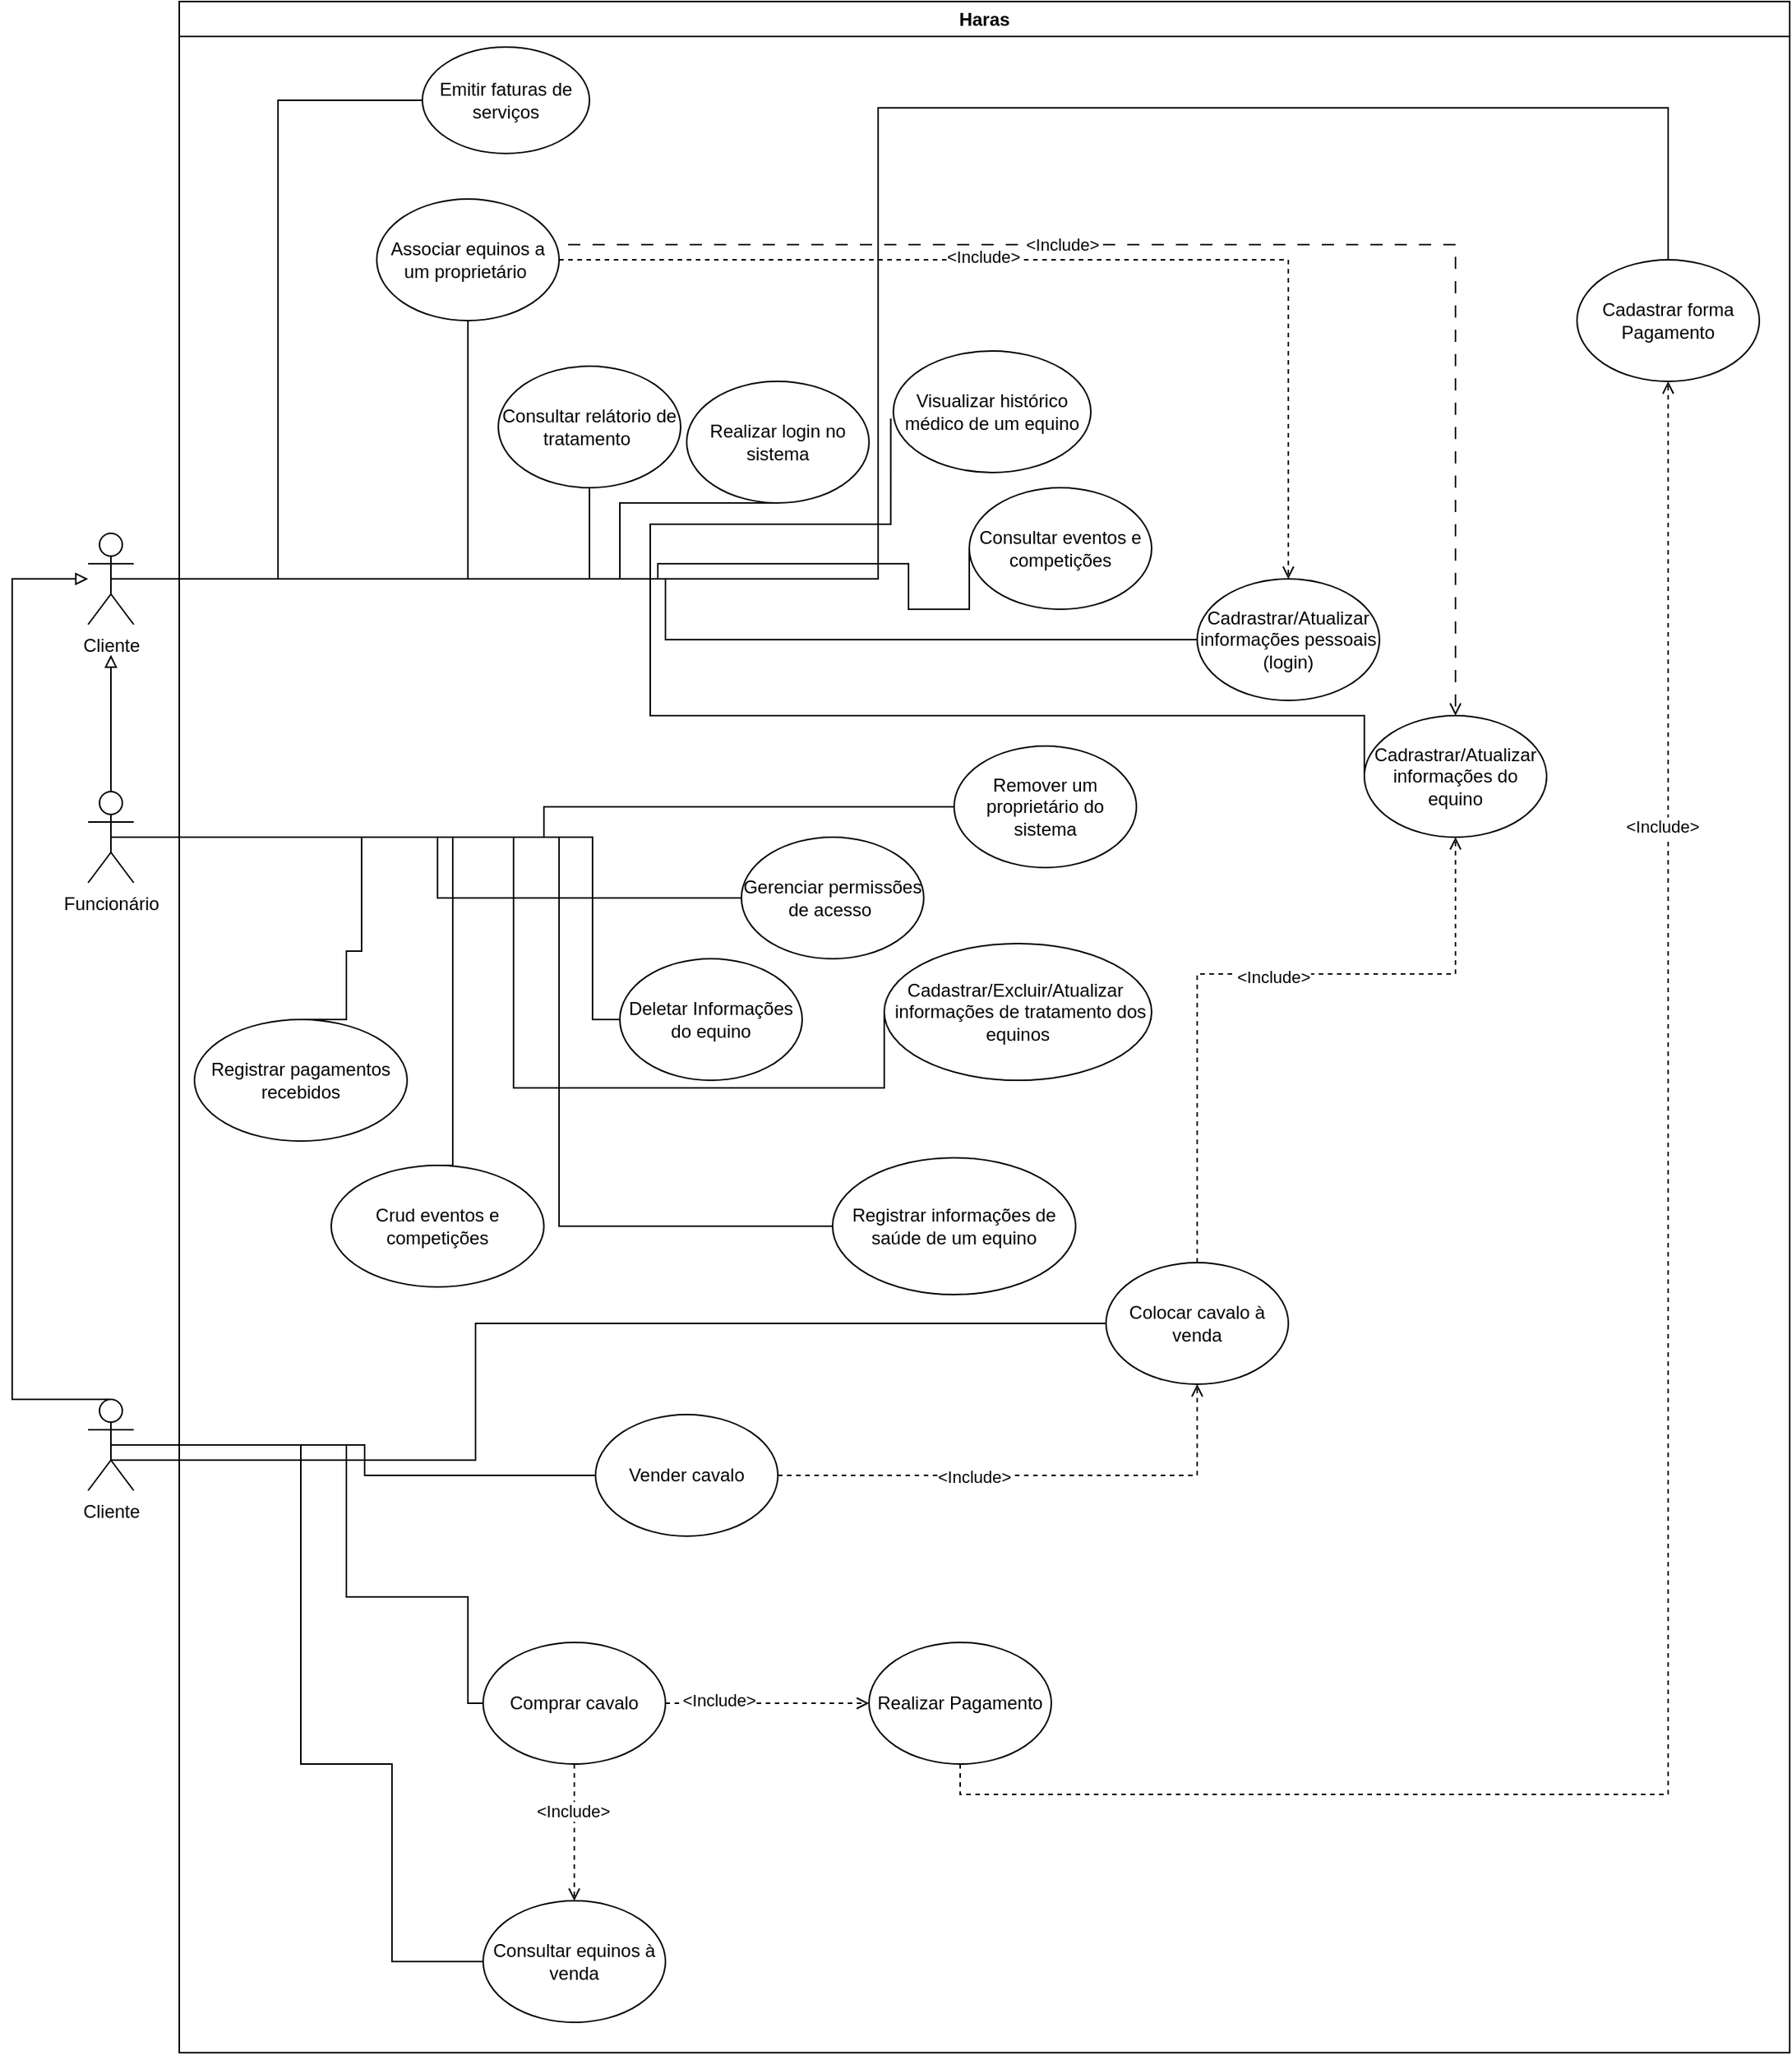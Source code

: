 <mxfile version="21.6.5" type="device">
  <diagram name="Página-1" id="lpC4gEtnnSHsXfrELIil">
    <mxGraphModel dx="2208" dy="3157" grid="1" gridSize="10" guides="1" tooltips="1" connect="1" arrows="1" fold="1" page="1" pageScale="1" pageWidth="827" pageHeight="1169" math="0" shadow="0">
      <root>
        <mxCell id="0" />
        <mxCell id="1" parent="0" />
        <mxCell id="z0lUYB_K5kEDdbMzrpZi-1" value="Cadrastrar/Atualizar&lt;br&gt;informações do equino" style="ellipse;whiteSpace=wrap;html=1;" parent="1" vertex="1">
          <mxGeometry x="860" y="-920" width="120" height="80" as="geometry" />
        </mxCell>
        <mxCell id="z0lUYB_K5kEDdbMzrpZi-4" style="edgeStyle=orthogonalEdgeStyle;rounded=0;orthogonalLoop=1;jettySize=auto;html=1;entryX=0;entryY=0.5;entryDx=0;entryDy=0;endArrow=none;endFill=0;" parent="1" source="z0lUYB_K5kEDdbMzrpZi-2" target="z0lUYB_K5kEDdbMzrpZi-1" edge="1">
          <mxGeometry relative="1" as="geometry">
            <Array as="points">
              <mxPoint x="390" y="-1010" />
              <mxPoint x="390" y="-920" />
              <mxPoint x="860" y="-920" />
            </Array>
          </mxGeometry>
        </mxCell>
        <mxCell id="z0lUYB_K5kEDdbMzrpZi-25" style="edgeStyle=orthogonalEdgeStyle;rounded=0;orthogonalLoop=1;jettySize=auto;html=1;exitX=0.5;exitY=0.5;exitDx=0;exitDy=0;exitPerimeter=0;entryX=0;entryY=0.5;entryDx=0;entryDy=0;endArrow=none;endFill=0;" parent="1" source="z0lUYB_K5kEDdbMzrpZi-2" target="z0lUYB_K5kEDdbMzrpZi-24" edge="1">
          <mxGeometry relative="1" as="geometry" />
        </mxCell>
        <mxCell id="z0lUYB_K5kEDdbMzrpZi-27" style="edgeStyle=orthogonalEdgeStyle;rounded=0;orthogonalLoop=1;jettySize=auto;html=1;exitX=0.5;exitY=0.5;exitDx=0;exitDy=0;exitPerimeter=0;endArrow=none;endFill=0;" parent="1" source="z0lUYB_K5kEDdbMzrpZi-2" target="z0lUYB_K5kEDdbMzrpZi-26" edge="1">
          <mxGeometry relative="1" as="geometry" />
        </mxCell>
        <mxCell id="z0lUYB_K5kEDdbMzrpZi-33" style="edgeStyle=orthogonalEdgeStyle;rounded=0;orthogonalLoop=1;jettySize=auto;html=1;exitX=0.5;exitY=0.5;exitDx=0;exitDy=0;exitPerimeter=0;endArrow=none;endFill=0;" parent="1" source="z0lUYB_K5kEDdbMzrpZi-2" target="z0lUYB_K5kEDdbMzrpZi-32" edge="1">
          <mxGeometry relative="1" as="geometry">
            <Array as="points">
              <mxPoint x="370" y="-1010" />
              <mxPoint x="370" y="-1060" />
            </Array>
          </mxGeometry>
        </mxCell>
        <mxCell id="z0lUYB_K5kEDdbMzrpZi-62" style="edgeStyle=orthogonalEdgeStyle;rounded=0;orthogonalLoop=1;jettySize=auto;html=1;exitX=0.5;exitY=0.5;exitDx=0;exitDy=0;exitPerimeter=0;entryX=-0.013;entryY=0.554;entryDx=0;entryDy=0;entryPerimeter=0;endArrow=none;endFill=0;" parent="1" source="z0lUYB_K5kEDdbMzrpZi-2" target="z0lUYB_K5kEDdbMzrpZi-61" edge="1">
          <mxGeometry relative="1" as="geometry">
            <Array as="points">
              <mxPoint x="390" y="-1010" />
              <mxPoint x="390" y="-1046" />
            </Array>
          </mxGeometry>
        </mxCell>
        <mxCell id="z0lUYB_K5kEDdbMzrpZi-66" style="edgeStyle=orthogonalEdgeStyle;rounded=0;orthogonalLoop=1;jettySize=auto;html=1;exitX=0.5;exitY=0.5;exitDx=0;exitDy=0;exitPerimeter=0;entryX=0;entryY=0.5;entryDx=0;entryDy=0;endArrow=none;endFill=0;" parent="1" source="z0lUYB_K5kEDdbMzrpZi-2" target="z0lUYB_K5kEDdbMzrpZi-65" edge="1">
          <mxGeometry relative="1" as="geometry">
            <Array as="points">
              <mxPoint x="395" y="-1010" />
              <mxPoint x="395" y="-1020" />
              <mxPoint x="560" y="-1020" />
              <mxPoint x="560" y="-990" />
              <mxPoint x="600" y="-990" />
            </Array>
          </mxGeometry>
        </mxCell>
        <mxCell id="z0lUYB_K5kEDdbMzrpZi-68" style="edgeStyle=orthogonalEdgeStyle;rounded=0;orthogonalLoop=1;jettySize=auto;html=1;exitX=0.5;exitY=0.5;exitDx=0;exitDy=0;exitPerimeter=0;entryX=0.5;entryY=1;entryDx=0;entryDy=0;endArrow=none;endFill=0;" parent="1" source="z0lUYB_K5kEDdbMzrpZi-2" target="z0lUYB_K5kEDdbMzrpZi-67" edge="1">
          <mxGeometry relative="1" as="geometry" />
        </mxCell>
        <mxCell id="z0lUYB_K5kEDdbMzrpZi-78" style="edgeStyle=orthogonalEdgeStyle;rounded=0;orthogonalLoop=1;jettySize=auto;html=1;exitX=0.5;exitY=0.5;exitDx=0;exitDy=0;exitPerimeter=0;entryX=0.5;entryY=0;entryDx=0;entryDy=0;endArrow=none;endFill=0;" parent="1" source="z0lUYB_K5kEDdbMzrpZi-2" target="z0lUYB_K5kEDdbMzrpZi-54" edge="1">
          <mxGeometry relative="1" as="geometry">
            <Array as="points">
              <mxPoint x="540" y="-1010" />
              <mxPoint x="540" y="-1320" />
              <mxPoint x="1060" y="-1320" />
            </Array>
          </mxGeometry>
        </mxCell>
        <mxCell id="z0lUYB_K5kEDdbMzrpZi-79" style="edgeStyle=orthogonalEdgeStyle;rounded=0;orthogonalLoop=1;jettySize=auto;html=1;exitX=0.5;exitY=0.5;exitDx=0;exitDy=0;exitPerimeter=0;endArrow=none;endFill=0;entryX=0;entryY=0.5;entryDx=0;entryDy=0;" parent="1" source="z0lUYB_K5kEDdbMzrpZi-2" target="z0lUYB_K5kEDdbMzrpZi-80" edge="1">
          <mxGeometry relative="1" as="geometry">
            <mxPoint x="190" y="-1310" as="targetPoint" />
          </mxGeometry>
        </mxCell>
        <mxCell id="z0lUYB_K5kEDdbMzrpZi-2" value="Cliente&lt;br&gt;" style="shape=umlActor;verticalLabelPosition=bottom;verticalAlign=top;html=1;outlineConnect=0;" parent="1" vertex="1">
          <mxGeometry x="20" y="-1040" width="30" height="60" as="geometry" />
        </mxCell>
        <mxCell id="z0lUYB_K5kEDdbMzrpZi-12" style="edgeStyle=orthogonalEdgeStyle;rounded=0;orthogonalLoop=1;jettySize=auto;html=1;exitX=0.5;exitY=0.5;exitDx=0;exitDy=0;exitPerimeter=0;entryX=0;entryY=0.5;entryDx=0;entryDy=0;endArrow=none;endFill=0;" parent="1" source="z0lUYB_K5kEDdbMzrpZi-5" target="z0lUYB_K5kEDdbMzrpZi-11" edge="1">
          <mxGeometry relative="1" as="geometry">
            <Array as="points">
              <mxPoint x="352" y="-840" />
              <mxPoint x="352" y="-720" />
            </Array>
          </mxGeometry>
        </mxCell>
        <mxCell id="z0lUYB_K5kEDdbMzrpZi-29" style="edgeStyle=orthogonalEdgeStyle;rounded=0;orthogonalLoop=1;jettySize=auto;html=1;exitX=0.5;exitY=0.5;exitDx=0;exitDy=0;exitPerimeter=0;entryX=0;entryY=0.5;entryDx=0;entryDy=0;endArrow=none;endFill=0;" parent="1" source="z0lUYB_K5kEDdbMzrpZi-5" target="z0lUYB_K5kEDdbMzrpZi-28" edge="1">
          <mxGeometry relative="1" as="geometry">
            <Array as="points">
              <mxPoint x="300" y="-840" />
              <mxPoint x="300" y="-675" />
              <mxPoint x="544" y="-675" />
            </Array>
          </mxGeometry>
        </mxCell>
        <mxCell id="z0lUYB_K5kEDdbMzrpZi-31" style="edgeStyle=orthogonalEdgeStyle;rounded=0;orthogonalLoop=1;jettySize=auto;html=1;exitX=0.5;exitY=0.5;exitDx=0;exitDy=0;exitPerimeter=0;endArrow=none;endFill=0;" parent="1" source="z0lUYB_K5kEDdbMzrpZi-5" target="z0lUYB_K5kEDdbMzrpZi-30" edge="1">
          <mxGeometry relative="1" as="geometry" />
        </mxCell>
        <mxCell id="z0lUYB_K5kEDdbMzrpZi-60" style="edgeStyle=orthogonalEdgeStyle;rounded=0;orthogonalLoop=1;jettySize=auto;html=1;exitX=0.5;exitY=0.5;exitDx=0;exitDy=0;exitPerimeter=0;entryX=0;entryY=0.5;entryDx=0;entryDy=0;endArrow=none;endFill=0;" parent="1" source="z0lUYB_K5kEDdbMzrpZi-5" target="z0lUYB_K5kEDdbMzrpZi-59" edge="1">
          <mxGeometry relative="1" as="geometry">
            <Array as="points">
              <mxPoint x="330" y="-840" />
              <mxPoint x="330" y="-584" />
            </Array>
          </mxGeometry>
        </mxCell>
        <mxCell id="z0lUYB_K5kEDdbMzrpZi-64" style="edgeStyle=orthogonalEdgeStyle;rounded=0;orthogonalLoop=1;jettySize=auto;html=1;exitX=0.5;exitY=0.5;exitDx=0;exitDy=0;exitPerimeter=0;entryX=0.5;entryY=0;entryDx=0;entryDy=0;endArrow=none;endFill=0;" parent="1" target="z0lUYB_K5kEDdbMzrpZi-63" edge="1">
          <mxGeometry relative="1" as="geometry">
            <mxPoint x="172.36" y="-840" as="sourcePoint" />
            <mxPoint x="220" y="-681.17" as="targetPoint" />
            <Array as="points">
              <mxPoint x="260" y="-840" />
            </Array>
          </mxGeometry>
        </mxCell>
        <mxCell id="z0lUYB_K5kEDdbMzrpZi-75" style="edgeStyle=orthogonalEdgeStyle;rounded=0;orthogonalLoop=1;jettySize=auto;html=1;exitX=0.5;exitY=0.5;exitDx=0;exitDy=0;exitPerimeter=0;endArrow=none;endFill=0;" parent="1" source="z0lUYB_K5kEDdbMzrpZi-5" target="z0lUYB_K5kEDdbMzrpZi-74" edge="1">
          <mxGeometry relative="1" as="geometry" />
        </mxCell>
        <mxCell id="z0lUYB_K5kEDdbMzrpZi-86" style="edgeStyle=orthogonalEdgeStyle;rounded=0;orthogonalLoop=1;jettySize=auto;html=1;exitX=0.5;exitY=0.5;exitDx=0;exitDy=0;exitPerimeter=0;entryX=0.5;entryY=0;entryDx=0;entryDy=0;endArrow=none;endFill=0;" parent="1" source="z0lUYB_K5kEDdbMzrpZi-5" target="z0lUYB_K5kEDdbMzrpZi-85" edge="1">
          <mxGeometry relative="1" as="geometry">
            <Array as="points">
              <mxPoint x="200" y="-840" />
              <mxPoint x="200" y="-765" />
              <mxPoint x="190" y="-765" />
            </Array>
          </mxGeometry>
        </mxCell>
        <mxCell id="z0lUYB_K5kEDdbMzrpZi-90" style="edgeStyle=orthogonalEdgeStyle;rounded=0;orthogonalLoop=1;jettySize=auto;html=1;exitX=0.5;exitY=0;exitDx=0;exitDy=0;exitPerimeter=0;endArrow=block;endFill=0;" parent="1" source="z0lUYB_K5kEDdbMzrpZi-5" edge="1">
          <mxGeometry relative="1" as="geometry">
            <mxPoint x="35" y="-960" as="targetPoint" />
          </mxGeometry>
        </mxCell>
        <mxCell id="z0lUYB_K5kEDdbMzrpZi-5" value="Funcionário" style="shape=umlActor;verticalLabelPosition=bottom;verticalAlign=top;html=1;outlineConnect=0;" parent="1" vertex="1">
          <mxGeometry x="20" y="-870" width="30" height="60" as="geometry" />
        </mxCell>
        <mxCell id="z0lUYB_K5kEDdbMzrpZi-11" value="Deletar Informações do equino" style="ellipse;whiteSpace=wrap;html=1;" parent="1" vertex="1">
          <mxGeometry x="370" y="-760" width="120" height="80" as="geometry" />
        </mxCell>
        <mxCell id="z0lUYB_K5kEDdbMzrpZi-24" value="Cadrastrar/Atualizar&lt;br&gt;informações pessoais (login)" style="ellipse;whiteSpace=wrap;html=1;" parent="1" vertex="1">
          <mxGeometry x="750" y="-1010" width="120" height="80" as="geometry" />
        </mxCell>
        <mxCell id="z0lUYB_K5kEDdbMzrpZi-26" value="Consultar relátorio de tratamento&amp;nbsp;" style="ellipse;whiteSpace=wrap;html=1;" parent="1" vertex="1">
          <mxGeometry x="290" y="-1150" width="120" height="80" as="geometry" />
        </mxCell>
        <mxCell id="z0lUYB_K5kEDdbMzrpZi-28" value="Cadastrar/Excluir/Atualizar&amp;nbsp;&lt;br&gt;&amp;nbsp;informações de tratamento dos equinos" style="ellipse;whiteSpace=wrap;html=1;" parent="1" vertex="1">
          <mxGeometry x="544" y="-770" width="176" height="90" as="geometry" />
        </mxCell>
        <mxCell id="z0lUYB_K5kEDdbMzrpZi-30" value="Gerenciar permissões de acesso&amp;nbsp;" style="ellipse;whiteSpace=wrap;html=1;" parent="1" vertex="1">
          <mxGeometry x="450" y="-840" width="120" height="80" as="geometry" />
        </mxCell>
        <mxCell id="z0lUYB_K5kEDdbMzrpZi-32" value="Realizar login no sistema" style="ellipse;whiteSpace=wrap;html=1;" parent="1" vertex="1">
          <mxGeometry x="414" y="-1140" width="120" height="80" as="geometry" />
        </mxCell>
        <mxCell id="z0lUYB_K5kEDdbMzrpZi-37" style="edgeStyle=orthogonalEdgeStyle;rounded=0;orthogonalLoop=1;jettySize=auto;html=1;endArrow=none;endFill=0;entryX=0;entryY=0.5;entryDx=0;entryDy=0;exitX=0.5;exitY=0.5;exitDx=0;exitDy=0;exitPerimeter=0;" parent="1" source="z0lUYB_K5kEDdbMzrpZi-34" target="z0lUYB_K5kEDdbMzrpZi-36" edge="1">
          <mxGeometry relative="1" as="geometry">
            <mxPoint x="60" y="-430" as="sourcePoint" />
            <mxPoint x="660" y="-500" as="targetPoint" />
            <Array as="points">
              <mxPoint x="35" y="-430" />
              <mxPoint x="275" y="-430" />
              <mxPoint x="275" y="-520" />
            </Array>
          </mxGeometry>
        </mxCell>
        <mxCell id="z0lUYB_K5kEDdbMzrpZi-47" style="edgeStyle=orthogonalEdgeStyle;rounded=0;orthogonalLoop=1;jettySize=auto;html=1;exitX=0.5;exitY=0.5;exitDx=0;exitDy=0;exitPerimeter=0;entryX=0;entryY=0.5;entryDx=0;entryDy=0;endArrow=none;endFill=0;" parent="1" source="z0lUYB_K5kEDdbMzrpZi-34" target="z0lUYB_K5kEDdbMzrpZi-44" edge="1">
          <mxGeometry relative="1" as="geometry" />
        </mxCell>
        <mxCell id="z0lUYB_K5kEDdbMzrpZi-48" style="edgeStyle=orthogonalEdgeStyle;rounded=0;orthogonalLoop=1;jettySize=auto;html=1;exitX=0.5;exitY=0.5;exitDx=0;exitDy=0;exitPerimeter=0;entryX=0;entryY=0.5;entryDx=0;entryDy=0;endArrow=none;endFill=0;" parent="1" source="z0lUYB_K5kEDdbMzrpZi-34" target="z0lUYB_K5kEDdbMzrpZi-43" edge="1">
          <mxGeometry relative="1" as="geometry">
            <Array as="points">
              <mxPoint x="190" y="-440" />
              <mxPoint x="190" y="-340" />
              <mxPoint x="270" y="-340" />
            </Array>
          </mxGeometry>
        </mxCell>
        <mxCell id="z0lUYB_K5kEDdbMzrpZi-50" style="edgeStyle=orthogonalEdgeStyle;rounded=0;orthogonalLoop=1;jettySize=auto;html=1;exitX=0.5;exitY=0.5;exitDx=0;exitDy=0;exitPerimeter=0;entryX=0;entryY=0.5;entryDx=0;entryDy=0;endArrow=none;endFill=0;" parent="1" source="z0lUYB_K5kEDdbMzrpZi-34" target="z0lUYB_K5kEDdbMzrpZi-49" edge="1">
          <mxGeometry relative="1" as="geometry">
            <Array as="points">
              <mxPoint x="160" y="-440" />
              <mxPoint x="160" y="-230" />
              <mxPoint x="220" y="-230" />
            </Array>
          </mxGeometry>
        </mxCell>
        <mxCell id="z0lUYB_K5kEDdbMzrpZi-92" style="edgeStyle=orthogonalEdgeStyle;rounded=0;orthogonalLoop=1;jettySize=auto;html=1;exitX=0.5;exitY=0;exitDx=0;exitDy=0;exitPerimeter=0;endArrow=block;endFill=0;" parent="1" source="z0lUYB_K5kEDdbMzrpZi-34" target="z0lUYB_K5kEDdbMzrpZi-2" edge="1">
          <mxGeometry relative="1" as="geometry">
            <Array as="points">
              <mxPoint x="-30" y="-470" />
              <mxPoint x="-30" y="-1010" />
            </Array>
          </mxGeometry>
        </mxCell>
        <mxCell id="z0lUYB_K5kEDdbMzrpZi-34" value="Cliente&lt;br&gt;" style="shape=umlActor;verticalLabelPosition=bottom;verticalAlign=top;html=1;outlineConnect=0;" parent="1" vertex="1">
          <mxGeometry x="20" y="-470" width="30" height="60" as="geometry" />
        </mxCell>
        <mxCell id="z0lUYB_K5kEDdbMzrpZi-40" style="edgeStyle=orthogonalEdgeStyle;rounded=0;orthogonalLoop=1;jettySize=auto;html=1;exitX=0.5;exitY=0;exitDx=0;exitDy=0;entryX=0.5;entryY=1;entryDx=0;entryDy=0;dashed=1;endArrow=open;endFill=0;" parent="1" source="z0lUYB_K5kEDdbMzrpZi-36" target="z0lUYB_K5kEDdbMzrpZi-1" edge="1">
          <mxGeometry relative="1" as="geometry">
            <Array as="points">
              <mxPoint x="750" y="-750" />
              <mxPoint x="920" y="-750" />
            </Array>
          </mxGeometry>
        </mxCell>
        <mxCell id="z0lUYB_K5kEDdbMzrpZi-42" value="&amp;lt;Include&amp;gt;" style="edgeLabel;html=1;align=center;verticalAlign=middle;resizable=0;points=[];" parent="z0lUYB_K5kEDdbMzrpZi-40" vertex="1" connectable="0">
          <mxGeometry x="0.067" y="-2" relative="1" as="geometry">
            <mxPoint as="offset" />
          </mxGeometry>
        </mxCell>
        <mxCell id="z0lUYB_K5kEDdbMzrpZi-36" value="Colocar cavalo à venda" style="ellipse;whiteSpace=wrap;html=1;" parent="1" vertex="1">
          <mxGeometry x="690" y="-560" width="120" height="80" as="geometry" />
        </mxCell>
        <mxCell id="z0lUYB_K5kEDdbMzrpZi-52" style="edgeStyle=orthogonalEdgeStyle;rounded=0;orthogonalLoop=1;jettySize=auto;html=1;exitX=1;exitY=0.5;exitDx=0;exitDy=0;endArrow=open;endFill=0;dashed=1;" parent="1" source="z0lUYB_K5kEDdbMzrpZi-43" target="z0lUYB_K5kEDdbMzrpZi-51" edge="1">
          <mxGeometry relative="1" as="geometry" />
        </mxCell>
        <mxCell id="z0lUYB_K5kEDdbMzrpZi-53" value="&amp;lt;Include&amp;gt;" style="edgeLabel;html=1;align=center;verticalAlign=middle;resizable=0;points=[];" parent="z0lUYB_K5kEDdbMzrpZi-52" vertex="1" connectable="0">
          <mxGeometry x="-0.474" y="2" relative="1" as="geometry">
            <mxPoint as="offset" />
          </mxGeometry>
        </mxCell>
        <mxCell id="z0lUYB_K5kEDdbMzrpZi-57" style="edgeStyle=orthogonalEdgeStyle;rounded=0;orthogonalLoop=1;jettySize=auto;html=1;dashed=1;endArrow=open;endFill=0;" parent="1" source="z0lUYB_K5kEDdbMzrpZi-43" target="z0lUYB_K5kEDdbMzrpZi-49" edge="1">
          <mxGeometry relative="1" as="geometry" />
        </mxCell>
        <mxCell id="z0lUYB_K5kEDdbMzrpZi-58" value="&amp;lt;Include&amp;gt;" style="edgeLabel;html=1;align=center;verticalAlign=middle;resizable=0;points=[];" parent="z0lUYB_K5kEDdbMzrpZi-57" vertex="1" connectable="0">
          <mxGeometry x="-0.32" y="-1" relative="1" as="geometry">
            <mxPoint as="offset" />
          </mxGeometry>
        </mxCell>
        <mxCell id="z0lUYB_K5kEDdbMzrpZi-43" value="Comprar cavalo" style="ellipse;whiteSpace=wrap;html=1;" parent="1" vertex="1">
          <mxGeometry x="280" y="-310" width="120" height="80" as="geometry" />
        </mxCell>
        <mxCell id="z0lUYB_K5kEDdbMzrpZi-45" style="edgeStyle=orthogonalEdgeStyle;rounded=0;orthogonalLoop=1;jettySize=auto;html=1;endArrow=open;endFill=0;dashed=1;" parent="1" source="z0lUYB_K5kEDdbMzrpZi-44" target="z0lUYB_K5kEDdbMzrpZi-36" edge="1">
          <mxGeometry relative="1" as="geometry" />
        </mxCell>
        <mxCell id="z0lUYB_K5kEDdbMzrpZi-46" value="&amp;lt;Include&amp;gt;" style="edgeLabel;html=1;align=center;verticalAlign=middle;resizable=0;points=[];" parent="z0lUYB_K5kEDdbMzrpZi-45" vertex="1" connectable="0">
          <mxGeometry x="-0.232" y="-1" relative="1" as="geometry">
            <mxPoint as="offset" />
          </mxGeometry>
        </mxCell>
        <mxCell id="z0lUYB_K5kEDdbMzrpZi-44" value="Vender cavalo" style="ellipse;whiteSpace=wrap;html=1;" parent="1" vertex="1">
          <mxGeometry x="354" y="-460" width="120" height="80" as="geometry" />
        </mxCell>
        <mxCell id="z0lUYB_K5kEDdbMzrpZi-49" value="Consultar equinos à venda" style="ellipse;whiteSpace=wrap;html=1;" parent="1" vertex="1">
          <mxGeometry x="280" y="-140" width="120" height="80" as="geometry" />
        </mxCell>
        <mxCell id="z0lUYB_K5kEDdbMzrpZi-55" style="edgeStyle=orthogonalEdgeStyle;rounded=0;orthogonalLoop=1;jettySize=auto;html=1;exitX=0.5;exitY=1;exitDx=0;exitDy=0;dashed=1;endArrow=open;endFill=0;" parent="1" source="z0lUYB_K5kEDdbMzrpZi-51" target="z0lUYB_K5kEDdbMzrpZi-54" edge="1">
          <mxGeometry relative="1" as="geometry" />
        </mxCell>
        <mxCell id="z0lUYB_K5kEDdbMzrpZi-56" value="&amp;lt;Include&amp;gt;" style="edgeLabel;html=1;align=center;verticalAlign=middle;resizable=0;points=[];" parent="z0lUYB_K5kEDdbMzrpZi-55" vertex="1" connectable="0">
          <mxGeometry x="0.555" y="2" relative="1" as="geometry">
            <mxPoint x="-2" y="-22" as="offset" />
          </mxGeometry>
        </mxCell>
        <mxCell id="z0lUYB_K5kEDdbMzrpZi-51" value="Realizar Pagamento" style="ellipse;whiteSpace=wrap;html=1;" parent="1" vertex="1">
          <mxGeometry x="534" y="-310" width="120" height="80" as="geometry" />
        </mxCell>
        <mxCell id="z0lUYB_K5kEDdbMzrpZi-54" value="Cadastrar forma Pagamento" style="ellipse;whiteSpace=wrap;html=1;" parent="1" vertex="1">
          <mxGeometry x="1000" y="-1220" width="120" height="80" as="geometry" />
        </mxCell>
        <mxCell id="z0lUYB_K5kEDdbMzrpZi-59" value="Registrar informações de saúde de um equino " style="ellipse;whiteSpace=wrap;html=1;" parent="1" vertex="1">
          <mxGeometry x="510" y="-629" width="160" height="90" as="geometry" />
        </mxCell>
        <mxCell id="z0lUYB_K5kEDdbMzrpZi-61" value="Visualizar histórico médico de um equino" style="ellipse;whiteSpace=wrap;html=1;" parent="1" vertex="1">
          <mxGeometry x="550" y="-1160" width="130" height="80" as="geometry" />
        </mxCell>
        <mxCell id="z0lUYB_K5kEDdbMzrpZi-63" value="Crud eventos e competições" style="ellipse;whiteSpace=wrap;html=1;" parent="1" vertex="1">
          <mxGeometry x="180" y="-624" width="140" height="80" as="geometry" />
        </mxCell>
        <mxCell id="z0lUYB_K5kEDdbMzrpZi-65" value="Consultar eventos e competições" style="ellipse;whiteSpace=wrap;html=1;" parent="1" vertex="1">
          <mxGeometry x="600" y="-1070" width="120" height="80" as="geometry" />
        </mxCell>
        <mxCell id="z0lUYB_K5kEDdbMzrpZi-69" style="edgeStyle=orthogonalEdgeStyle;rounded=0;orthogonalLoop=1;jettySize=auto;html=1;exitX=1;exitY=0.5;exitDx=0;exitDy=0;endArrow=open;endFill=0;dashed=1;" parent="1" source="z0lUYB_K5kEDdbMzrpZi-67" target="z0lUYB_K5kEDdbMzrpZi-24" edge="1">
          <mxGeometry relative="1" as="geometry" />
        </mxCell>
        <mxCell id="z0lUYB_K5kEDdbMzrpZi-70" value="&amp;lt;Include&amp;gt;" style="edgeLabel;html=1;align=center;verticalAlign=middle;resizable=0;points=[];" parent="z0lUYB_K5kEDdbMzrpZi-69" vertex="1" connectable="0">
          <mxGeometry x="-0.191" y="2" relative="1" as="geometry">
            <mxPoint as="offset" />
          </mxGeometry>
        </mxCell>
        <mxCell id="z0lUYB_K5kEDdbMzrpZi-71" style="edgeStyle=orthogonalEdgeStyle;rounded=0;orthogonalLoop=1;jettySize=auto;html=1;exitX=1;exitY=0.5;exitDx=0;exitDy=0;dashed=1;dashPattern=8 8;endArrow=open;endFill=0;" parent="1" source="z0lUYB_K5kEDdbMzrpZi-67" target="z0lUYB_K5kEDdbMzrpZi-1" edge="1">
          <mxGeometry relative="1" as="geometry">
            <Array as="points">
              <mxPoint x="290" y="-1230" />
              <mxPoint x="920" y="-1230" />
            </Array>
          </mxGeometry>
        </mxCell>
        <mxCell id="z0lUYB_K5kEDdbMzrpZi-73" value="&amp;lt;Include&amp;gt;" style="edgeLabel;html=1;align=center;verticalAlign=middle;resizable=0;points=[];" parent="z0lUYB_K5kEDdbMzrpZi-71" vertex="1" connectable="0">
          <mxGeometry x="-0.149" relative="1" as="geometry">
            <mxPoint as="offset" />
          </mxGeometry>
        </mxCell>
        <mxCell id="z0lUYB_K5kEDdbMzrpZi-67" value="Associar equinos a um proprietário&amp;nbsp;" style="ellipse;whiteSpace=wrap;html=1;" parent="1" vertex="1">
          <mxGeometry x="210" y="-1260" width="120" height="80" as="geometry" />
        </mxCell>
        <mxCell id="z0lUYB_K5kEDdbMzrpZi-74" value="Remover um proprietário do sistema" style="ellipse;whiteSpace=wrap;html=1;" parent="1" vertex="1">
          <mxGeometry x="590" y="-900" width="120" height="80" as="geometry" />
        </mxCell>
        <mxCell id="z0lUYB_K5kEDdbMzrpZi-80" value="Emitir faturas de serviços" style="ellipse;whiteSpace=wrap;html=1;" parent="1" vertex="1">
          <mxGeometry x="240" y="-1360" width="110" height="70" as="geometry" />
        </mxCell>
        <mxCell id="z0lUYB_K5kEDdbMzrpZi-87" value="Haras" style="swimlane;whiteSpace=wrap;html=1;" parent="1" vertex="1">
          <mxGeometry x="80" y="-1390" width="1060" height="1350" as="geometry" />
        </mxCell>
        <mxCell id="z0lUYB_K5kEDdbMzrpZi-85" value="Registrar pagamentos recebidos" style="ellipse;whiteSpace=wrap;html=1;" parent="z0lUYB_K5kEDdbMzrpZi-87" vertex="1">
          <mxGeometry x="10" y="670" width="140" height="80" as="geometry" />
        </mxCell>
      </root>
    </mxGraphModel>
  </diagram>
</mxfile>
